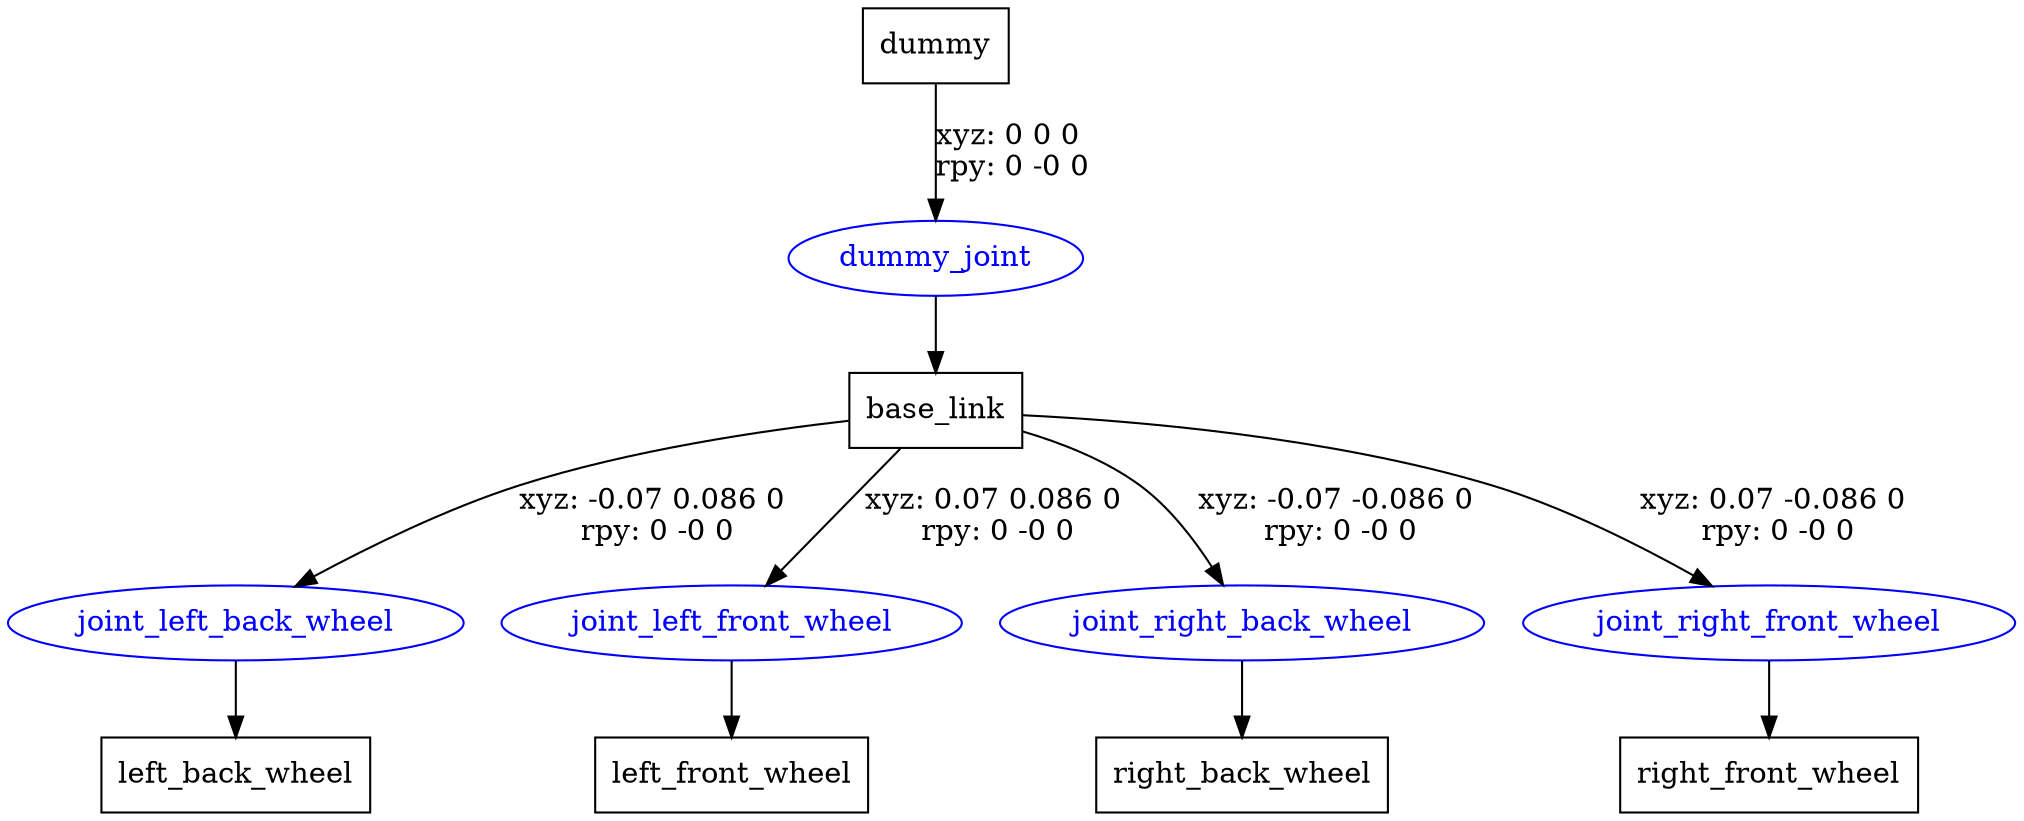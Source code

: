digraph G {
node [shape=box];
"dummy" [label="dummy"];
"base_link" [label="base_link"];
"left_back_wheel" [label="left_back_wheel"];
"left_front_wheel" [label="left_front_wheel"];
"right_back_wheel" [label="right_back_wheel"];
"right_front_wheel" [label="right_front_wheel"];
node [shape=ellipse, color=blue, fontcolor=blue];
"dummy" -> "dummy_joint" [label="xyz: 0 0 0 \nrpy: 0 -0 0"]
"dummy_joint" -> "base_link"
"base_link" -> "joint_left_back_wheel" [label="xyz: -0.07 0.086 0 \nrpy: 0 -0 0"]
"joint_left_back_wheel" -> "left_back_wheel"
"base_link" -> "joint_left_front_wheel" [label="xyz: 0.07 0.086 0 \nrpy: 0 -0 0"]
"joint_left_front_wheel" -> "left_front_wheel"
"base_link" -> "joint_right_back_wheel" [label="xyz: -0.07 -0.086 0 \nrpy: 0 -0 0"]
"joint_right_back_wheel" -> "right_back_wheel"
"base_link" -> "joint_right_front_wheel" [label="xyz: 0.07 -0.086 0 \nrpy: 0 -0 0"]
"joint_right_front_wheel" -> "right_front_wheel"
}
